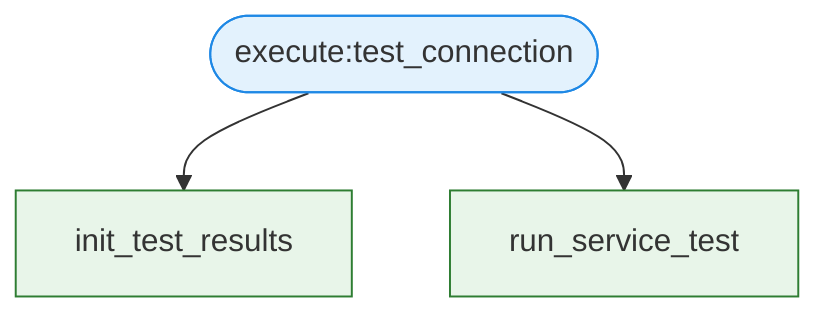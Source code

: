 flowchart TD
  execute_test_connection([execute:test_connection])
  init_test_results[init_test_results]
  run_service_test[run_service_test]
  execute_test_connection --> init_test_results
  execute_test_connection --> run_service_test
  classDef action fill:#E3F2FD,stroke:#1E88E5,stroke-width:1px;
  classDef method fill:#E8F5E9,stroke:#2E7D32,stroke-width:1px;
  classDef http   fill:#FFF3E0,stroke:#EF6C00,stroke-width:1px;
  class execute_test_connection action;
  class init_test_results method;
  class run_service_test method;